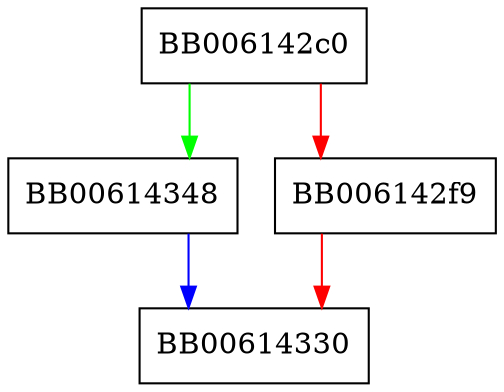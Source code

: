 digraph PEM_X509_INFO_read_ex {
  node [shape="box"];
  graph [splines=ortho];
  BB006142c0 -> BB00614348 [color="green"];
  BB006142c0 -> BB006142f9 [color="red"];
  BB006142f9 -> BB00614330 [color="red"];
  BB00614348 -> BB00614330 [color="blue"];
}
